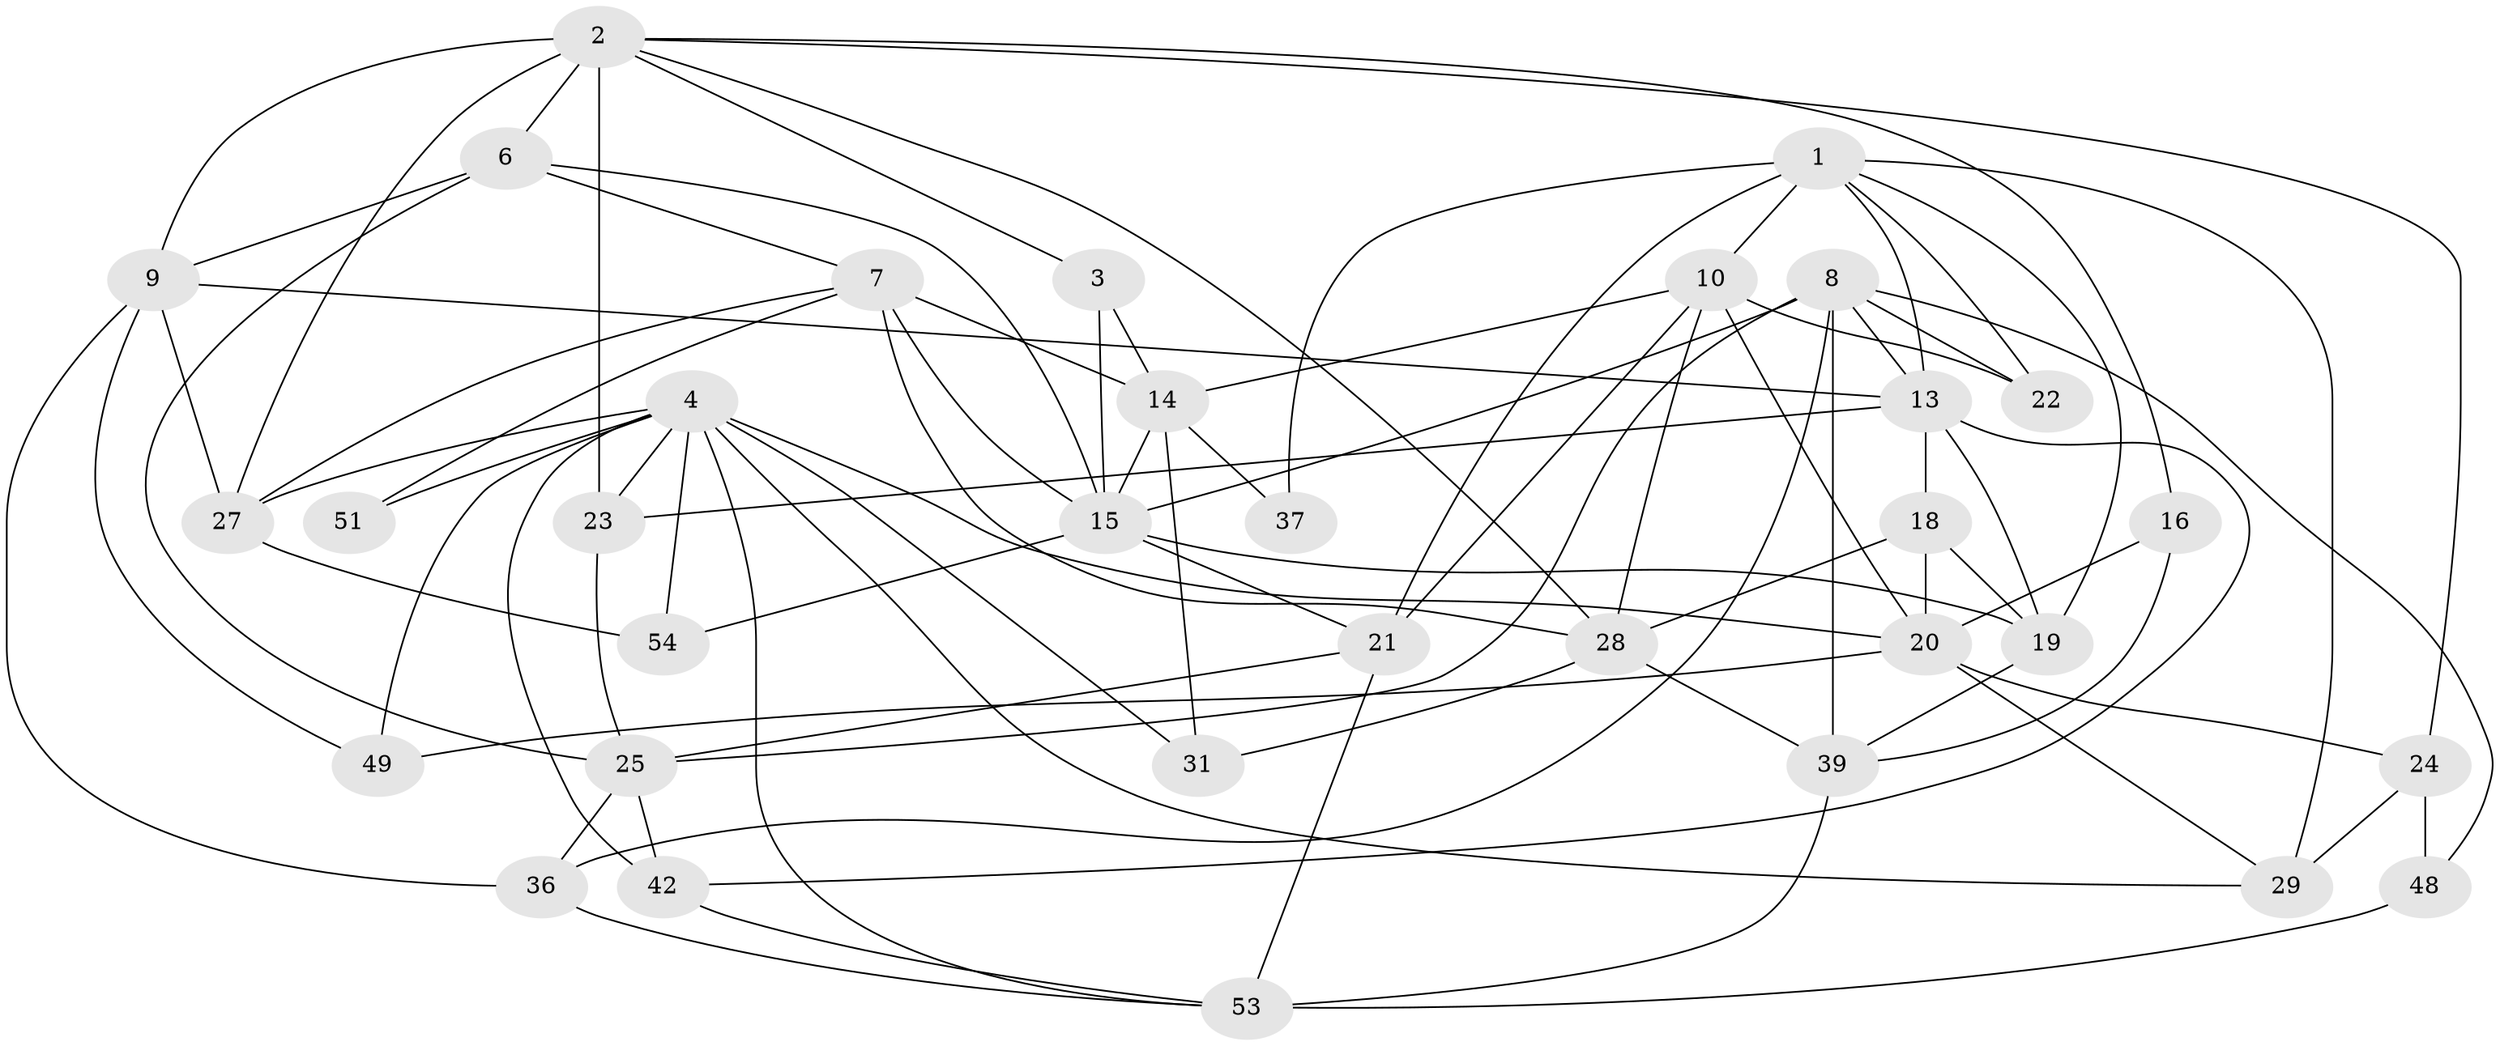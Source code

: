 // Generated by graph-tools (version 1.1) at 2025/52/02/27/25 19:52:05]
// undirected, 34 vertices, 85 edges
graph export_dot {
graph [start="1"]
  node [color=gray90,style=filled];
  1 [super="+45"];
  2 [super="+5"];
  3;
  4 [super="+33"];
  6 [super="+47"];
  7 [super="+11"];
  8 [super="+12"];
  9 [super="+44"];
  10 [super="+26"];
  13 [super="+41"];
  14 [super="+34"];
  15 [super="+17"];
  16 [super="+38"];
  18 [super="+40"];
  19 [super="+52"];
  20 [super="+50"];
  21 [super="+35"];
  22;
  23;
  24;
  25 [super="+30"];
  27 [super="+43"];
  28 [super="+32"];
  29;
  31;
  36;
  37;
  39 [super="+46"];
  42;
  48;
  49;
  51;
  53 [super="+55"];
  54;
  1 -- 29;
  1 -- 37;
  1 -- 21;
  1 -- 22;
  1 -- 10 [weight=2];
  1 -- 13;
  1 -- 19;
  2 -- 9;
  2 -- 6;
  2 -- 23;
  2 -- 3;
  2 -- 24;
  2 -- 16;
  2 -- 28;
  2 -- 27 [weight=2];
  3 -- 14;
  3 -- 15;
  4 -- 23;
  4 -- 49;
  4 -- 51;
  4 -- 20;
  4 -- 54;
  4 -- 42;
  4 -- 27;
  4 -- 29;
  4 -- 31;
  4 -- 53;
  6 -- 9;
  6 -- 7;
  6 -- 25;
  6 -- 15;
  7 -- 15;
  7 -- 28;
  7 -- 51;
  7 -- 14 [weight=2];
  7 -- 27;
  8 -- 25;
  8 -- 48;
  8 -- 36;
  8 -- 22;
  8 -- 13;
  8 -- 39 [weight=2];
  8 -- 15;
  9 -- 36;
  9 -- 13;
  9 -- 49;
  9 -- 27;
  10 -- 14;
  10 -- 21;
  10 -- 20;
  10 -- 22;
  10 -- 28;
  13 -- 42;
  13 -- 18;
  13 -- 23;
  13 -- 19;
  14 -- 31;
  14 -- 37;
  14 -- 15;
  15 -- 19;
  15 -- 21;
  15 -- 54;
  16 -- 39;
  16 -- 20;
  18 -- 28;
  18 -- 19;
  18 -- 20;
  19 -- 39;
  20 -- 29;
  20 -- 24;
  20 -- 49;
  21 -- 25;
  21 -- 53;
  23 -- 25;
  24 -- 29;
  24 -- 48;
  25 -- 42;
  25 -- 36;
  27 -- 54;
  28 -- 39;
  28 -- 31;
  36 -- 53;
  39 -- 53;
  42 -- 53;
  48 -- 53;
}

